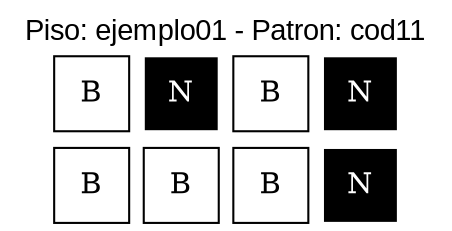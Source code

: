 digraph {
	fontname=arial fontsize=14 label="Piso: ejemplo01 - Patron: cod11" labelloc=t nodesep=0.1 ranksep=0.1
	00 [label=B fillcolor=white shape=square style=filled]
	01 [label=N color=white fillcolor=black fontcolor=white shape=square style=filled]
	02 [label=B fillcolor=white shape=square style=filled]
	03 [label=N color=white fillcolor=black fontcolor=white shape=square style=filled]
	10 [label=B fillcolor=white shape=square style=filled]
	11 [label=B fillcolor=white shape=square style=filled]
	12 [label=B fillcolor=white shape=square style=filled]
	13 [label=N color=white fillcolor=black fontcolor=white shape=square style=filled]
	00 -> 10 [style=invis]
	01 -> 11 [style=invis]
	02 -> 12 [style=invis]
	03 -> 13 [style=invis]
}
